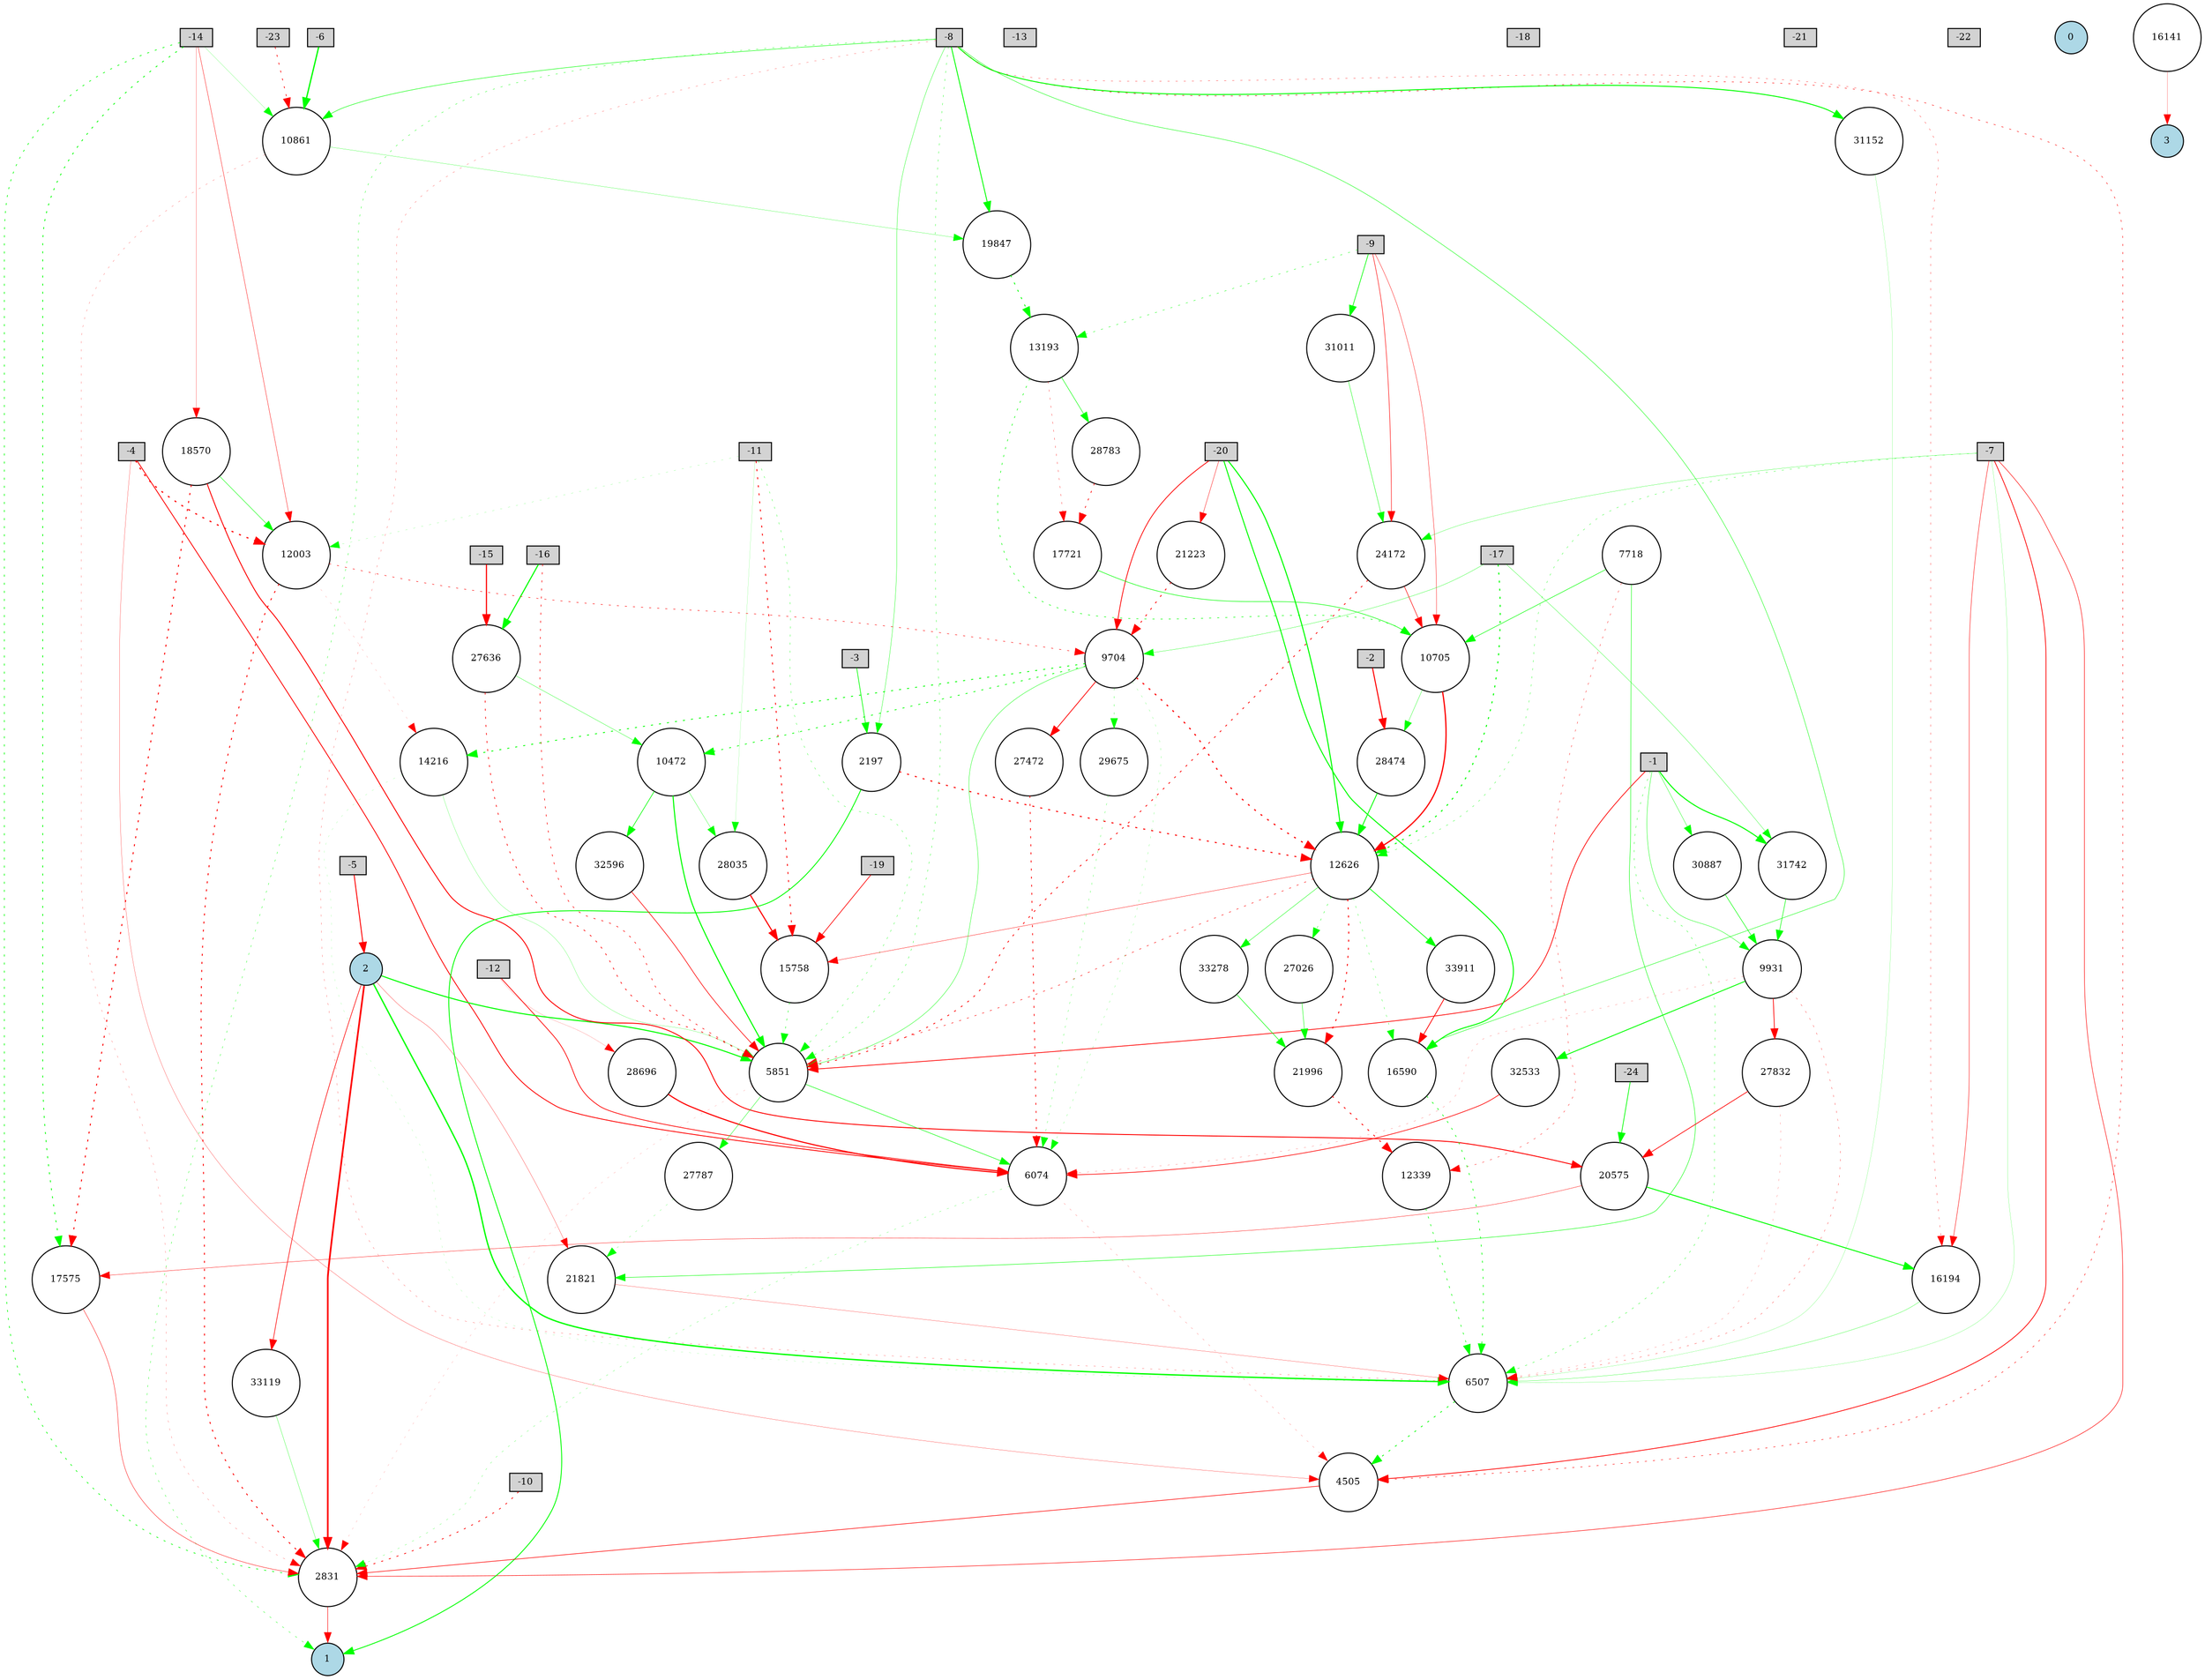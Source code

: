 digraph {
	node [fontsize=9 height=0.2 shape=circle width=0.2]
	-1 [fillcolor=lightgray shape=box style=filled]
	-2 [fillcolor=lightgray shape=box style=filled]
	-3 [fillcolor=lightgray shape=box style=filled]
	-4 [fillcolor=lightgray shape=box style=filled]
	-5 [fillcolor=lightgray shape=box style=filled]
	-6 [fillcolor=lightgray shape=box style=filled]
	-7 [fillcolor=lightgray shape=box style=filled]
	-8 [fillcolor=lightgray shape=box style=filled]
	-9 [fillcolor=lightgray shape=box style=filled]
	-10 [fillcolor=lightgray shape=box style=filled]
	-11 [fillcolor=lightgray shape=box style=filled]
	-12 [fillcolor=lightgray shape=box style=filled]
	-13 [fillcolor=lightgray shape=box style=filled]
	-14 [fillcolor=lightgray shape=box style=filled]
	-15 [fillcolor=lightgray shape=box style=filled]
	-16 [fillcolor=lightgray shape=box style=filled]
	-17 [fillcolor=lightgray shape=box style=filled]
	-18 [fillcolor=lightgray shape=box style=filled]
	-19 [fillcolor=lightgray shape=box style=filled]
	-20 [fillcolor=lightgray shape=box style=filled]
	-21 [fillcolor=lightgray shape=box style=filled]
	-22 [fillcolor=lightgray shape=box style=filled]
	-23 [fillcolor=lightgray shape=box style=filled]
	-24 [fillcolor=lightgray shape=box style=filled]
	0 [fillcolor=lightblue style=filled]
	1 [fillcolor=lightblue style=filled]
	2 [fillcolor=lightblue style=filled]
	3 [fillcolor=lightblue style=filled]
	28035 [fillcolor=white style=filled]
	33278 [fillcolor=white style=filled]
	19847 [fillcolor=white style=filled]
	14216 [fillcolor=white style=filled]
	13193 [fillcolor=white style=filled]
	18570 [fillcolor=white style=filled]
	27787 [fillcolor=white style=filled]
	16141 [fillcolor=white style=filled]
	15758 [fillcolor=white style=filled]
	2831 [fillcolor=white style=filled]
	27026 [fillcolor=white style=filled]
	2197 [fillcolor=white style=filled]
	32533 [fillcolor=white style=filled]
	28696 [fillcolor=white style=filled]
	4505 [fillcolor=white style=filled]
	31011 [fillcolor=white style=filled]
	7718 [fillcolor=white style=filled]
	17575 [fillcolor=white style=filled]
	30887 [fillcolor=white style=filled]
	31152 [fillcolor=white style=filled]
	12339 [fillcolor=white style=filled]
	27832 [fillcolor=white style=filled]
	17721 [fillcolor=white style=filled]
	28474 [fillcolor=white style=filled]
	6074 [fillcolor=white style=filled]
	21821 [fillcolor=white style=filled]
	16194 [fillcolor=white style=filled]
	9931 [fillcolor=white style=filled]
	16590 [fillcolor=white style=filled]
	27472 [fillcolor=white style=filled]
	10705 [fillcolor=white style=filled]
	12626 [fillcolor=white style=filled]
	32596 [fillcolor=white style=filled]
	5851 [fillcolor=white style=filled]
	20575 [fillcolor=white style=filled]
	33119 [fillcolor=white style=filled]
	12003 [fillcolor=white style=filled]
	21223 [fillcolor=white style=filled]
	9704 [fillcolor=white style=filled]
	10472 [fillcolor=white style=filled]
	6507 [fillcolor=white style=filled]
	24172 [fillcolor=white style=filled]
	29675 [fillcolor=white style=filled]
	21996 [fillcolor=white style=filled]
	10861 [fillcolor=white style=filled]
	28783 [fillcolor=white style=filled]
	27636 [fillcolor=white style=filled]
	33911 [fillcolor=white style=filled]
	31742 [fillcolor=white style=filled]
	12626 -> 33911 [color=green penwidth=0.7081322239780293 style=solid]
	-7 -> 6507 [color=green penwidth=0.16799925059074927 style=solid]
	12626 -> 21996 [color=red penwidth=0.9049056598887475 style=dotted]
	13193 -> 28783 [color=green penwidth=0.48064722703371787 style=solid]
	16590 -> 6507 [color=green penwidth=0.6440520956216578 style=dotted]
	-10 -> 2831 [color=red penwidth=0.721400884999579 style=dotted]
	-4 -> 12003 [color=red penwidth=1.179620674726105 style=dotted]
	2831 -> 1 [color=red penwidth=0.46283450435872375 style=solid]
	-1 -> 9931 [color=green penwidth=0.36301296253100257 style=solid]
	-16 -> 5851 [color=red penwidth=0.5804876384224202 style=dotted]
	10861 -> 19847 [color=green penwidth=0.22242417300689138 style=solid]
	9931 -> 32533 [color=green penwidth=0.8641131283069279 style=solid]
	-7 -> 16194 [color=red penwidth=0.4286595769885384 style=solid]
	-4 -> 6074 [color=red penwidth=0.8129044495123586 style=solid]
	-8 -> 6507 [color=red penwidth=0.20757573656852613 style=dotted]
	2197 -> 12626 [color=red penwidth=1.0554712165119469 style=dotted]
	9704 -> 6074 [color=green penwidth=0.17209628432348484 style=dotted]
	12003 -> 9704 [color=red penwidth=0.4691112052228751 style=dotted]
	-14 -> 12003 [color=red penwidth=0.36679171018369694 style=solid]
	9931 -> 6507 [color=red penwidth=0.2683158732986527 style=dotted]
	-8 -> 2197 [color=green penwidth=0.32293685064594696 style=solid]
	-7 -> 4505 [color=red penwidth=0.7348014439276663 style=solid]
	-1 -> 6507 [color=green penwidth=0.3379003648463912 style=dotted]
	12626 -> 27026 [color=green penwidth=0.35718730486318107 style=dotted]
	28783 -> 17721 [color=red penwidth=0.6838388655675278 style=dotted]
	32596 -> 5851 [color=red penwidth=0.6076496662918335 style=solid]
	28474 -> 12626 [color=green penwidth=0.8466689684034953 style=solid]
	6074 -> 2831 [color=green penwidth=0.20891306661758086 style=dotted]
	10705 -> 12626 [color=red penwidth=1.2223260124389694 style=solid]
	10472 -> 28035 [color=green penwidth=0.2677624738017395 style=solid]
	17575 -> 2831 [color=red penwidth=0.3862599702804539 style=solid]
	-8 -> 19847 [color=green penwidth=0.861471906634348 style=solid]
	-12 -> 28696 [color=red penwidth=0.12690008445068904 style=solid]
	-19 -> 15758 [color=red penwidth=0.6550949043476616 style=solid]
	-16 -> 27636 [color=green penwidth=1.0908983634762386 style=solid]
	16194 -> 6507 [color=green penwidth=0.2533650052947834 style=solid]
	-7 -> 24172 [color=green penwidth=0.24087681622409807 style=solid]
	-11 -> 28035 [color=green penwidth=0.11606873767192695 style=solid]
	-8 -> 4505 [color=red penwidth=0.4647002090853819 style=dotted]
	9704 -> 14216 [color=green penwidth=0.8468522812546996 style=dotted]
	-8 -> 10861 [color=green penwidth=0.4674556803076232 style=solid]
	-23 -> 10861 [color=red penwidth=0.6384562074177279 style=dotted]
	-8 -> 16194 [color=red penwidth=0.2806139377324039 style=dotted]
	27832 -> 6507 [color=red penwidth=0.16607168681102338 style=dotted]
	9704 -> 27472 [color=red penwidth=0.7409359089630565 style=solid]
	10861 -> 2831 [color=red penwidth=0.187563512780978 style=dotted]
	-6 -> 10861 [color=green penwidth=1.299094326252229 style=solid]
	-11 -> 15758 [color=red penwidth=0.8508885902883936 style=dotted]
	31742 -> 9931 [color=green penwidth=0.5239587614553708 style=solid]
	2 -> 21821 [color=red penwidth=0.2476744116982632 style=solid]
	32533 -> 6074 [color=red penwidth=0.6320869734320946 style=solid]
	7718 -> 21821 [color=green penwidth=0.449210152148243 style=solid]
	-14 -> 2831 [color=green penwidth=0.6327336290114053 style=dotted]
	-17 -> 31742 [color=green penwidth=0.2733644829179613 style=solid]
	12626 -> 16590 [color=green penwidth=0.28513962770429113 style=dotted]
	28696 -> 6074 [color=red penwidth=1.101606579809218 style=solid]
	-11 -> 12003 [color=green penwidth=0.13641903785101028 style=dotted]
	15758 -> 5851 [color=green penwidth=0.4210757019754181 style=dotted]
	33911 -> 16590 [color=red penwidth=0.7516471750403678 style=solid]
	6074 -> 4505 [color=red penwidth=0.16022208892063927 style=dotted]
	9931 -> 27832 [color=red penwidth=0.7124455705872866 style=solid]
	-14 -> 18570 [color=red penwidth=0.22682874999120575 style=solid]
	2 -> 5851 [color=green penwidth=1.0380103129525229 style=solid]
	10472 -> 32596 [color=green penwidth=0.6173557177347831 style=solid]
	-20 -> 9704 [color=red penwidth=0.7515664513933555 style=solid]
	18570 -> 20575 [color=red penwidth=0.8915323128639684 style=solid]
	-1 -> 5851 [color=red penwidth=0.7139877465601693 style=solid]
	-14 -> 10861 [color=green penwidth=0.15309944840516487 style=solid]
	-2 -> 28474 [color=red penwidth=1.0305679889850168 style=solid]
	20575 -> 17575 [color=red penwidth=0.33641323208502594 style=solid]
	2 -> 33119 [color=red penwidth=0.5993092003412529 style=solid]
	-7 -> 2831 [color=red penwidth=0.4948945072855596 style=solid]
	2 -> 6507 [color=green penwidth=1.3337196357345742 style=solid]
	31152 -> 6507 [color=green penwidth=0.15280599110118864 style=solid]
	-24 -> 20575 [color=green penwidth=0.7004259231284297 style=solid]
	27787 -> 21821 [color=green penwidth=0.18146065727258004 style=dotted]
	-8 -> 1 [color=green penwidth=0.3328806815012575 style=dotted]
	29675 -> 6074 [color=green penwidth=0.24095150778347024 style=dotted]
	9704 -> 12626 [color=red penwidth=1.148681254418955 style=dotted]
	27636 -> 10472 [color=green penwidth=0.29206562565822414 style=solid]
	10705 -> 28474 [color=green penwidth=0.296490627101225 style=solid]
	10472 -> 5851 [color=green penwidth=1.0535304601757136 style=solid]
	9704 -> 5851 [color=green penwidth=0.3536932523868822 style=solid]
	28035 -> 15758 [color=red penwidth=1.118365935644574 style=solid]
	-12 -> 6074 [color=red penwidth=0.7074331481716155 style=solid]
	7718 -> 12339 [color=red penwidth=0.3349787191035166 style=dotted]
	-14 -> 17575 [color=green penwidth=0.7721217868097089 style=dotted]
	5851 -> 6074 [color=green penwidth=0.4980656869763598 style=solid]
	24172 -> 5851 [color=red penwidth=0.7748051410133684 style=dotted]
	16141 -> 3 [color=red penwidth=0.195870192758692 style=solid]
	2197 -> 1 [color=green penwidth=0.8493543506711522 style=solid]
	14216 -> 6507 [color=green penwidth=0.11051432115393608 style=dotted]
	-9 -> 10705 [color=red penwidth=0.35329165058479284 style=solid]
	12626 -> 5851 [color=red penwidth=0.46764666892061557 style=dotted]
	21996 -> 12339 [color=red penwidth=0.8456932436439307 style=dotted]
	9931 -> 6074 [color=red penwidth=0.1659692745113002 style=dotted]
	-3 -> 2197 [color=green penwidth=0.6447075023614999 style=solid]
	4505 -> 2831 [color=red penwidth=0.5721311088690234 style=solid]
	-5 -> 2 [color=red penwidth=0.904464579074132 style=solid]
	14216 -> 5851 [color=green penwidth=0.19073088715197695 style=solid]
	21223 -> 9704 [color=red penwidth=0.8069083208067851 style=dotted]
	13193 -> 17721 [color=red penwidth=0.28397658410056503 style=dotted]
	12003 -> 14216 [color=red penwidth=0.11266170568464377 style=dotted]
	27472 -> 6074 [color=red penwidth=0.7417807566348348 style=dotted]
	33119 -> 2831 [color=green penwidth=0.26619787554857943 style=solid]
	33278 -> 21996 [color=green penwidth=0.5194914931725323 style=solid]
	27026 -> 21996 [color=green penwidth=0.42235825283084516 style=solid]
	-11 -> 5851 [color=green penwidth=0.2942970574457552 style=dotted]
	18570 -> 17575 [color=red penwidth=0.9521091521830268 style=dotted]
	5851 -> 2831 [color=red penwidth=0.11048556438372693 style=dotted]
	-8 -> 5851 [color=green penwidth=0.32284804348107704 style=dotted]
	-1 -> 31742 [color=green penwidth=1.020541676475033 style=solid]
	12626 -> 15758 [color=red penwidth=0.34097541243284346 style=solid]
	-9 -> 13193 [color=green penwidth=0.37436860054793686 style=dotted]
	24172 -> 10705 [color=red penwidth=0.5260309683552504 style=solid]
	-8 -> 16590 [color=green penwidth=0.41045946660462074 style=solid]
	17721 -> 10705 [color=green penwidth=0.5306550853406196 style=solid]
	-17 -> 9704 [color=green penwidth=0.27245218621644873 style=solid]
	-15 -> 27636 [color=red penwidth=1.1104764735983708 style=solid]
	-17 -> 12626 [color=green penwidth=1.006781252443822 style=dotted]
	6507 -> 4505 [color=green penwidth=0.7300931602500313 style=dotted]
	-4 -> 4505 [color=red penwidth=0.2240012679472187 style=solid]
	12339 -> 6507 [color=green penwidth=0.5595564692510473 style=dotted]
	27636 -> 5851 [color=red penwidth=0.6671029324229086 style=dotted]
	19847 -> 13193 [color=green penwidth=0.8251810678533875 style=dotted]
	12003 -> 2831 [color=red penwidth=0.8948511117476078 style=dotted]
	-9 -> 24172 [color=red penwidth=0.4916188847987857 style=solid]
	31011 -> 24172 [color=green penwidth=0.39079426167024234 style=solid]
	-20 -> 16590 [color=green penwidth=0.975495474137997 style=solid]
	-9 -> 31011 [color=green penwidth=0.6448571606141302 style=solid]
	-7 -> 12626 [color=green penwidth=0.30031170449562283 style=dotted]
	18570 -> 12003 [color=green penwidth=0.4324679817235584 style=solid]
	-8 -> 31152 [color=green penwidth=0.9306285235813085 style=solid]
	-20 -> 21223 [color=red penwidth=0.3650981745927683 style=solid]
	9704 -> 29675 [color=green penwidth=0.27642881215681625 style=dotted]
	7718 -> 10705 [color=green penwidth=0.4968324705351783 style=solid]
	-20 -> 12626 [color=green penwidth=1.0558503347237413 style=solid]
	9704 -> 10472 [color=green penwidth=0.7199777249158187 style=dotted]
	13193 -> 10705 [color=green penwidth=0.5417593458623584 style=dotted]
	20575 -> 16194 [color=green penwidth=0.9364155846960172 style=solid]
	2 -> 2831 [color=red penwidth=1.6680532489543047 style=solid]
	30887 -> 9931 [color=green penwidth=0.5169582619904045 style=solid]
	21821 -> 6507 [color=red penwidth=0.21757800629640459 style=solid]
	12626 -> 33278 [color=green penwidth=0.3702189705342802 style=solid]
	-1 -> 30887 [color=green penwidth=0.3298833636729567 style=solid]
	27832 -> 20575 [color=red penwidth=0.6695907039554668 style=solid]
	5851 -> 27787 [color=green penwidth=0.354266942595436 style=solid]
}
